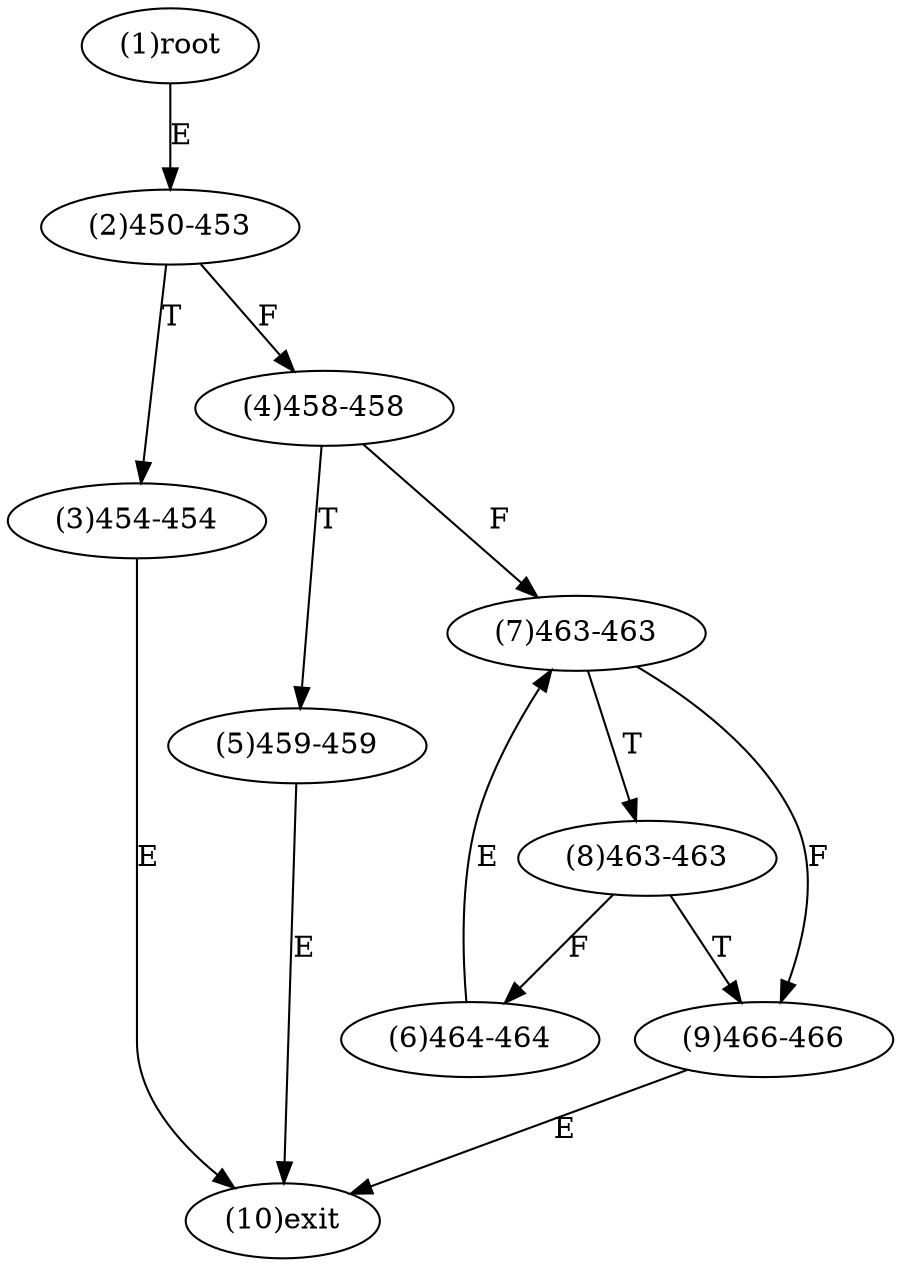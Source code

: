 digraph "" { 
1[ label="(1)root"];
2[ label="(2)450-453"];
3[ label="(3)454-454"];
4[ label="(4)458-458"];
5[ label="(5)459-459"];
6[ label="(6)464-464"];
7[ label="(7)463-463"];
8[ label="(8)463-463"];
9[ label="(9)466-466"];
10[ label="(10)exit"];
1->2[ label="E"];
2->4[ label="F"];
2->3[ label="T"];
3->10[ label="E"];
4->7[ label="F"];
4->5[ label="T"];
5->10[ label="E"];
6->7[ label="E"];
7->9[ label="F"];
7->8[ label="T"];
8->6[ label="F"];
8->9[ label="T"];
9->10[ label="E"];
}